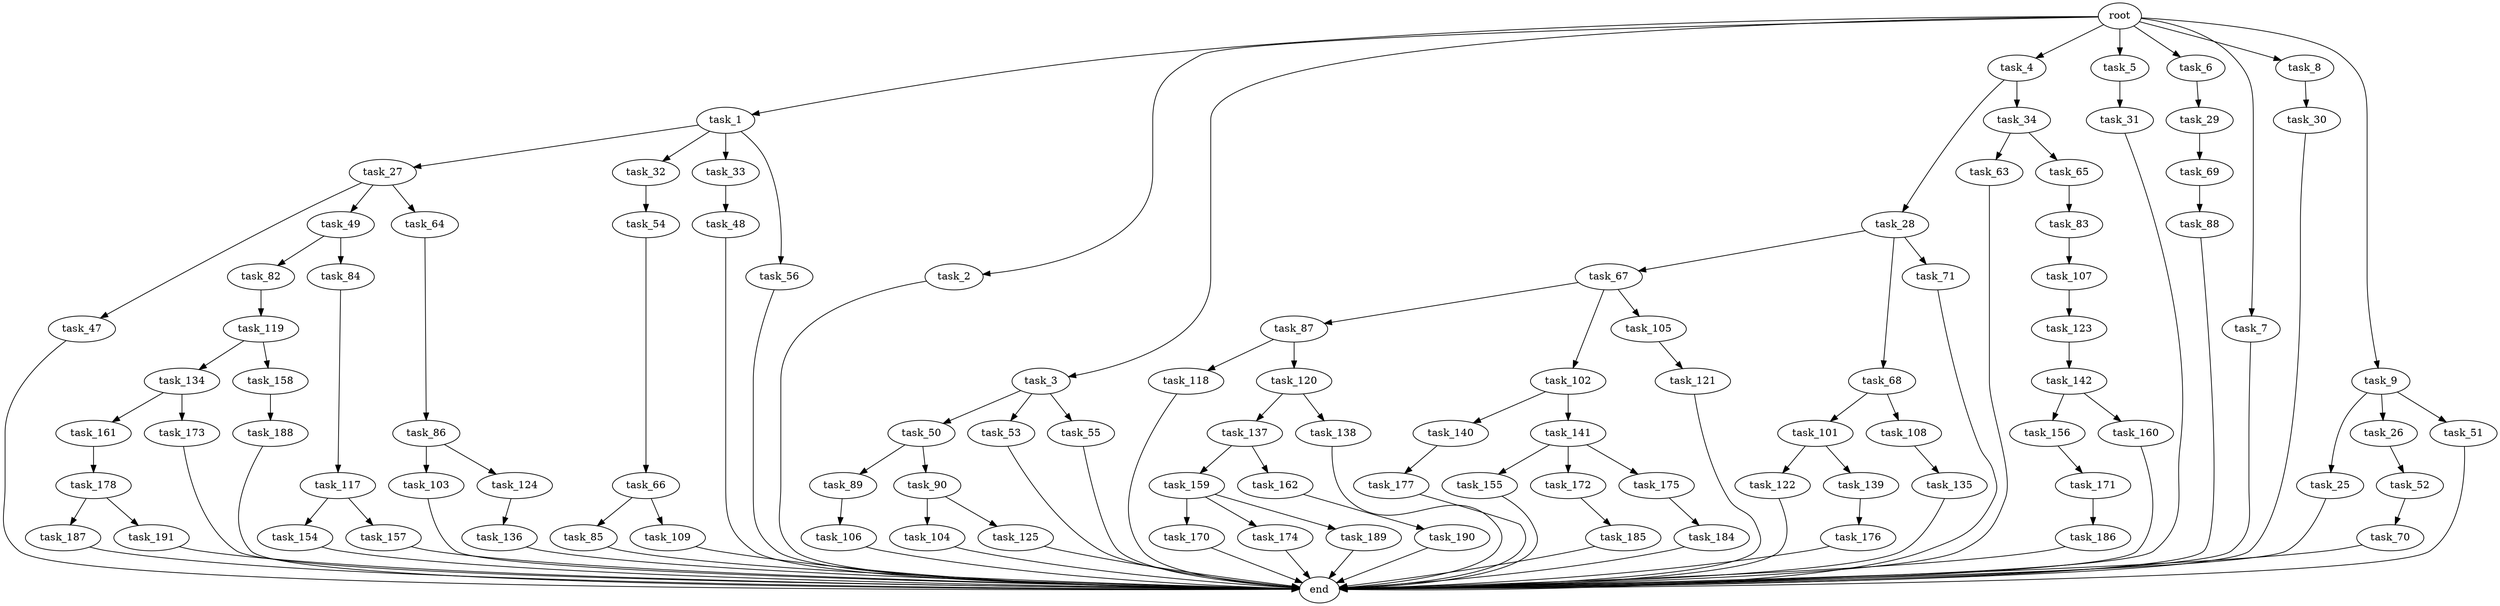 digraph G {
  root [size="0.000000"];
  task_1 [size="2.048000"];
  task_2 [size="2.048000"];
  task_3 [size="2.048000"];
  task_4 [size="2.048000"];
  task_5 [size="2.048000"];
  task_6 [size="2.048000"];
  task_7 [size="2.048000"];
  task_8 [size="2.048000"];
  task_9 [size="2.048000"];
  task_25 [size="841813590.016000"];
  task_26 [size="841813590.016000"];
  task_27 [size="618475290.624000"];
  task_28 [size="618475290.624000"];
  task_29 [size="274877906.944000"];
  task_30 [size="68719476.736000"];
  task_31 [size="1391569403.904000"];
  task_32 [size="618475290.624000"];
  task_33 [size="618475290.624000"];
  task_34 [size="618475290.624000"];
  task_47 [size="841813590.016000"];
  task_48 [size="618475290.624000"];
  task_49 [size="841813590.016000"];
  task_50 [size="1391569403.904000"];
  task_51 [size="841813590.016000"];
  task_52 [size="841813590.016000"];
  task_53 [size="1391569403.904000"];
  task_54 [size="618475290.624000"];
  task_55 [size="1391569403.904000"];
  task_56 [size="618475290.624000"];
  task_63 [size="1391569403.904000"];
  task_64 [size="841813590.016000"];
  task_65 [size="1391569403.904000"];
  task_66 [size="274877906.944000"];
  task_67 [size="841813590.016000"];
  task_68 [size="841813590.016000"];
  task_69 [size="68719476.736000"];
  task_70 [size="68719476.736000"];
  task_71 [size="841813590.016000"];
  task_82 [size="154618822.656000"];
  task_83 [size="154618822.656000"];
  task_84 [size="154618822.656000"];
  task_85 [size="841813590.016000"];
  task_86 [size="68719476.736000"];
  task_87 [size="429496729.600000"];
  task_88 [size="618475290.624000"];
  task_89 [size="1391569403.904000"];
  task_90 [size="1391569403.904000"];
  task_101 [size="1391569403.904000"];
  task_102 [size="429496729.600000"];
  task_103 [size="618475290.624000"];
  task_104 [size="68719476.736000"];
  task_105 [size="429496729.600000"];
  task_106 [size="618475290.624000"];
  task_107 [size="1717986918.400000"];
  task_108 [size="1391569403.904000"];
  task_109 [size="841813590.016000"];
  task_117 [size="841813590.016000"];
  task_118 [size="154618822.656000"];
  task_119 [size="1717986918.400000"];
  task_120 [size="154618822.656000"];
  task_121 [size="274877906.944000"];
  task_122 [size="274877906.944000"];
  task_123 [size="1391569403.904000"];
  task_124 [size="618475290.624000"];
  task_125 [size="68719476.736000"];
  task_134 [size="1099511627.776000"];
  task_135 [size="68719476.736000"];
  task_136 [size="1717986918.400000"];
  task_137 [size="1391569403.904000"];
  task_138 [size="1391569403.904000"];
  task_139 [size="274877906.944000"];
  task_140 [size="1717986918.400000"];
  task_141 [size="1717986918.400000"];
  task_142 [size="841813590.016000"];
  task_154 [size="841813590.016000"];
  task_155 [size="1099511627.776000"];
  task_156 [size="68719476.736000"];
  task_157 [size="841813590.016000"];
  task_158 [size="1099511627.776000"];
  task_159 [size="68719476.736000"];
  task_160 [size="68719476.736000"];
  task_161 [size="429496729.600000"];
  task_162 [size="68719476.736000"];
  task_170 [size="68719476.736000"];
  task_171 [size="1391569403.904000"];
  task_172 [size="1099511627.776000"];
  task_173 [size="429496729.600000"];
  task_174 [size="68719476.736000"];
  task_175 [size="1099511627.776000"];
  task_176 [size="1099511627.776000"];
  task_177 [size="618475290.624000"];
  task_178 [size="429496729.600000"];
  task_184 [size="1099511627.776000"];
  task_185 [size="1391569403.904000"];
  task_186 [size="841813590.016000"];
  task_187 [size="274877906.944000"];
  task_188 [size="429496729.600000"];
  task_189 [size="68719476.736000"];
  task_190 [size="1391569403.904000"];
  task_191 [size="274877906.944000"];
  end [size="0.000000"];

  root -> task_1 [size="1.000000"];
  root -> task_2 [size="1.000000"];
  root -> task_3 [size="1.000000"];
  root -> task_4 [size="1.000000"];
  root -> task_5 [size="1.000000"];
  root -> task_6 [size="1.000000"];
  root -> task_7 [size="1.000000"];
  root -> task_8 [size="1.000000"];
  root -> task_9 [size="1.000000"];
  task_1 -> task_27 [size="301989888.000000"];
  task_1 -> task_32 [size="301989888.000000"];
  task_1 -> task_33 [size="301989888.000000"];
  task_1 -> task_56 [size="301989888.000000"];
  task_2 -> end [size="1.000000"];
  task_3 -> task_50 [size="679477248.000000"];
  task_3 -> task_53 [size="679477248.000000"];
  task_3 -> task_55 [size="679477248.000000"];
  task_4 -> task_28 [size="301989888.000000"];
  task_4 -> task_34 [size="301989888.000000"];
  task_5 -> task_31 [size="679477248.000000"];
  task_6 -> task_29 [size="134217728.000000"];
  task_7 -> end [size="1.000000"];
  task_8 -> task_30 [size="33554432.000000"];
  task_9 -> task_25 [size="411041792.000000"];
  task_9 -> task_26 [size="411041792.000000"];
  task_9 -> task_51 [size="411041792.000000"];
  task_25 -> end [size="1.000000"];
  task_26 -> task_52 [size="411041792.000000"];
  task_27 -> task_47 [size="411041792.000000"];
  task_27 -> task_49 [size="411041792.000000"];
  task_27 -> task_64 [size="411041792.000000"];
  task_28 -> task_67 [size="411041792.000000"];
  task_28 -> task_68 [size="411041792.000000"];
  task_28 -> task_71 [size="411041792.000000"];
  task_29 -> task_69 [size="33554432.000000"];
  task_30 -> end [size="1.000000"];
  task_31 -> end [size="1.000000"];
  task_32 -> task_54 [size="301989888.000000"];
  task_33 -> task_48 [size="301989888.000000"];
  task_34 -> task_63 [size="679477248.000000"];
  task_34 -> task_65 [size="679477248.000000"];
  task_47 -> end [size="1.000000"];
  task_48 -> end [size="1.000000"];
  task_49 -> task_82 [size="75497472.000000"];
  task_49 -> task_84 [size="75497472.000000"];
  task_50 -> task_89 [size="679477248.000000"];
  task_50 -> task_90 [size="679477248.000000"];
  task_51 -> end [size="1.000000"];
  task_52 -> task_70 [size="33554432.000000"];
  task_53 -> end [size="1.000000"];
  task_54 -> task_66 [size="134217728.000000"];
  task_55 -> end [size="1.000000"];
  task_56 -> end [size="1.000000"];
  task_63 -> end [size="1.000000"];
  task_64 -> task_86 [size="33554432.000000"];
  task_65 -> task_83 [size="75497472.000000"];
  task_66 -> task_85 [size="411041792.000000"];
  task_66 -> task_109 [size="411041792.000000"];
  task_67 -> task_87 [size="209715200.000000"];
  task_67 -> task_102 [size="209715200.000000"];
  task_67 -> task_105 [size="209715200.000000"];
  task_68 -> task_101 [size="679477248.000000"];
  task_68 -> task_108 [size="679477248.000000"];
  task_69 -> task_88 [size="301989888.000000"];
  task_70 -> end [size="1.000000"];
  task_71 -> end [size="1.000000"];
  task_82 -> task_119 [size="838860800.000000"];
  task_83 -> task_107 [size="838860800.000000"];
  task_84 -> task_117 [size="411041792.000000"];
  task_85 -> end [size="1.000000"];
  task_86 -> task_103 [size="301989888.000000"];
  task_86 -> task_124 [size="301989888.000000"];
  task_87 -> task_118 [size="75497472.000000"];
  task_87 -> task_120 [size="75497472.000000"];
  task_88 -> end [size="1.000000"];
  task_89 -> task_106 [size="301989888.000000"];
  task_90 -> task_104 [size="33554432.000000"];
  task_90 -> task_125 [size="33554432.000000"];
  task_101 -> task_122 [size="134217728.000000"];
  task_101 -> task_139 [size="134217728.000000"];
  task_102 -> task_140 [size="838860800.000000"];
  task_102 -> task_141 [size="838860800.000000"];
  task_103 -> end [size="1.000000"];
  task_104 -> end [size="1.000000"];
  task_105 -> task_121 [size="134217728.000000"];
  task_106 -> end [size="1.000000"];
  task_107 -> task_123 [size="679477248.000000"];
  task_108 -> task_135 [size="33554432.000000"];
  task_109 -> end [size="1.000000"];
  task_117 -> task_154 [size="411041792.000000"];
  task_117 -> task_157 [size="411041792.000000"];
  task_118 -> end [size="1.000000"];
  task_119 -> task_134 [size="536870912.000000"];
  task_119 -> task_158 [size="536870912.000000"];
  task_120 -> task_137 [size="679477248.000000"];
  task_120 -> task_138 [size="679477248.000000"];
  task_121 -> end [size="1.000000"];
  task_122 -> end [size="1.000000"];
  task_123 -> task_142 [size="411041792.000000"];
  task_124 -> task_136 [size="838860800.000000"];
  task_125 -> end [size="1.000000"];
  task_134 -> task_161 [size="209715200.000000"];
  task_134 -> task_173 [size="209715200.000000"];
  task_135 -> end [size="1.000000"];
  task_136 -> end [size="1.000000"];
  task_137 -> task_159 [size="33554432.000000"];
  task_137 -> task_162 [size="33554432.000000"];
  task_138 -> end [size="1.000000"];
  task_139 -> task_176 [size="536870912.000000"];
  task_140 -> task_177 [size="301989888.000000"];
  task_141 -> task_155 [size="536870912.000000"];
  task_141 -> task_172 [size="536870912.000000"];
  task_141 -> task_175 [size="536870912.000000"];
  task_142 -> task_156 [size="33554432.000000"];
  task_142 -> task_160 [size="33554432.000000"];
  task_154 -> end [size="1.000000"];
  task_155 -> end [size="1.000000"];
  task_156 -> task_171 [size="679477248.000000"];
  task_157 -> end [size="1.000000"];
  task_158 -> task_188 [size="209715200.000000"];
  task_159 -> task_170 [size="33554432.000000"];
  task_159 -> task_174 [size="33554432.000000"];
  task_159 -> task_189 [size="33554432.000000"];
  task_160 -> end [size="1.000000"];
  task_161 -> task_178 [size="209715200.000000"];
  task_162 -> task_190 [size="679477248.000000"];
  task_170 -> end [size="1.000000"];
  task_171 -> task_186 [size="411041792.000000"];
  task_172 -> task_185 [size="679477248.000000"];
  task_173 -> end [size="1.000000"];
  task_174 -> end [size="1.000000"];
  task_175 -> task_184 [size="536870912.000000"];
  task_176 -> end [size="1.000000"];
  task_177 -> end [size="1.000000"];
  task_178 -> task_187 [size="134217728.000000"];
  task_178 -> task_191 [size="134217728.000000"];
  task_184 -> end [size="1.000000"];
  task_185 -> end [size="1.000000"];
  task_186 -> end [size="1.000000"];
  task_187 -> end [size="1.000000"];
  task_188 -> end [size="1.000000"];
  task_189 -> end [size="1.000000"];
  task_190 -> end [size="1.000000"];
  task_191 -> end [size="1.000000"];
}
